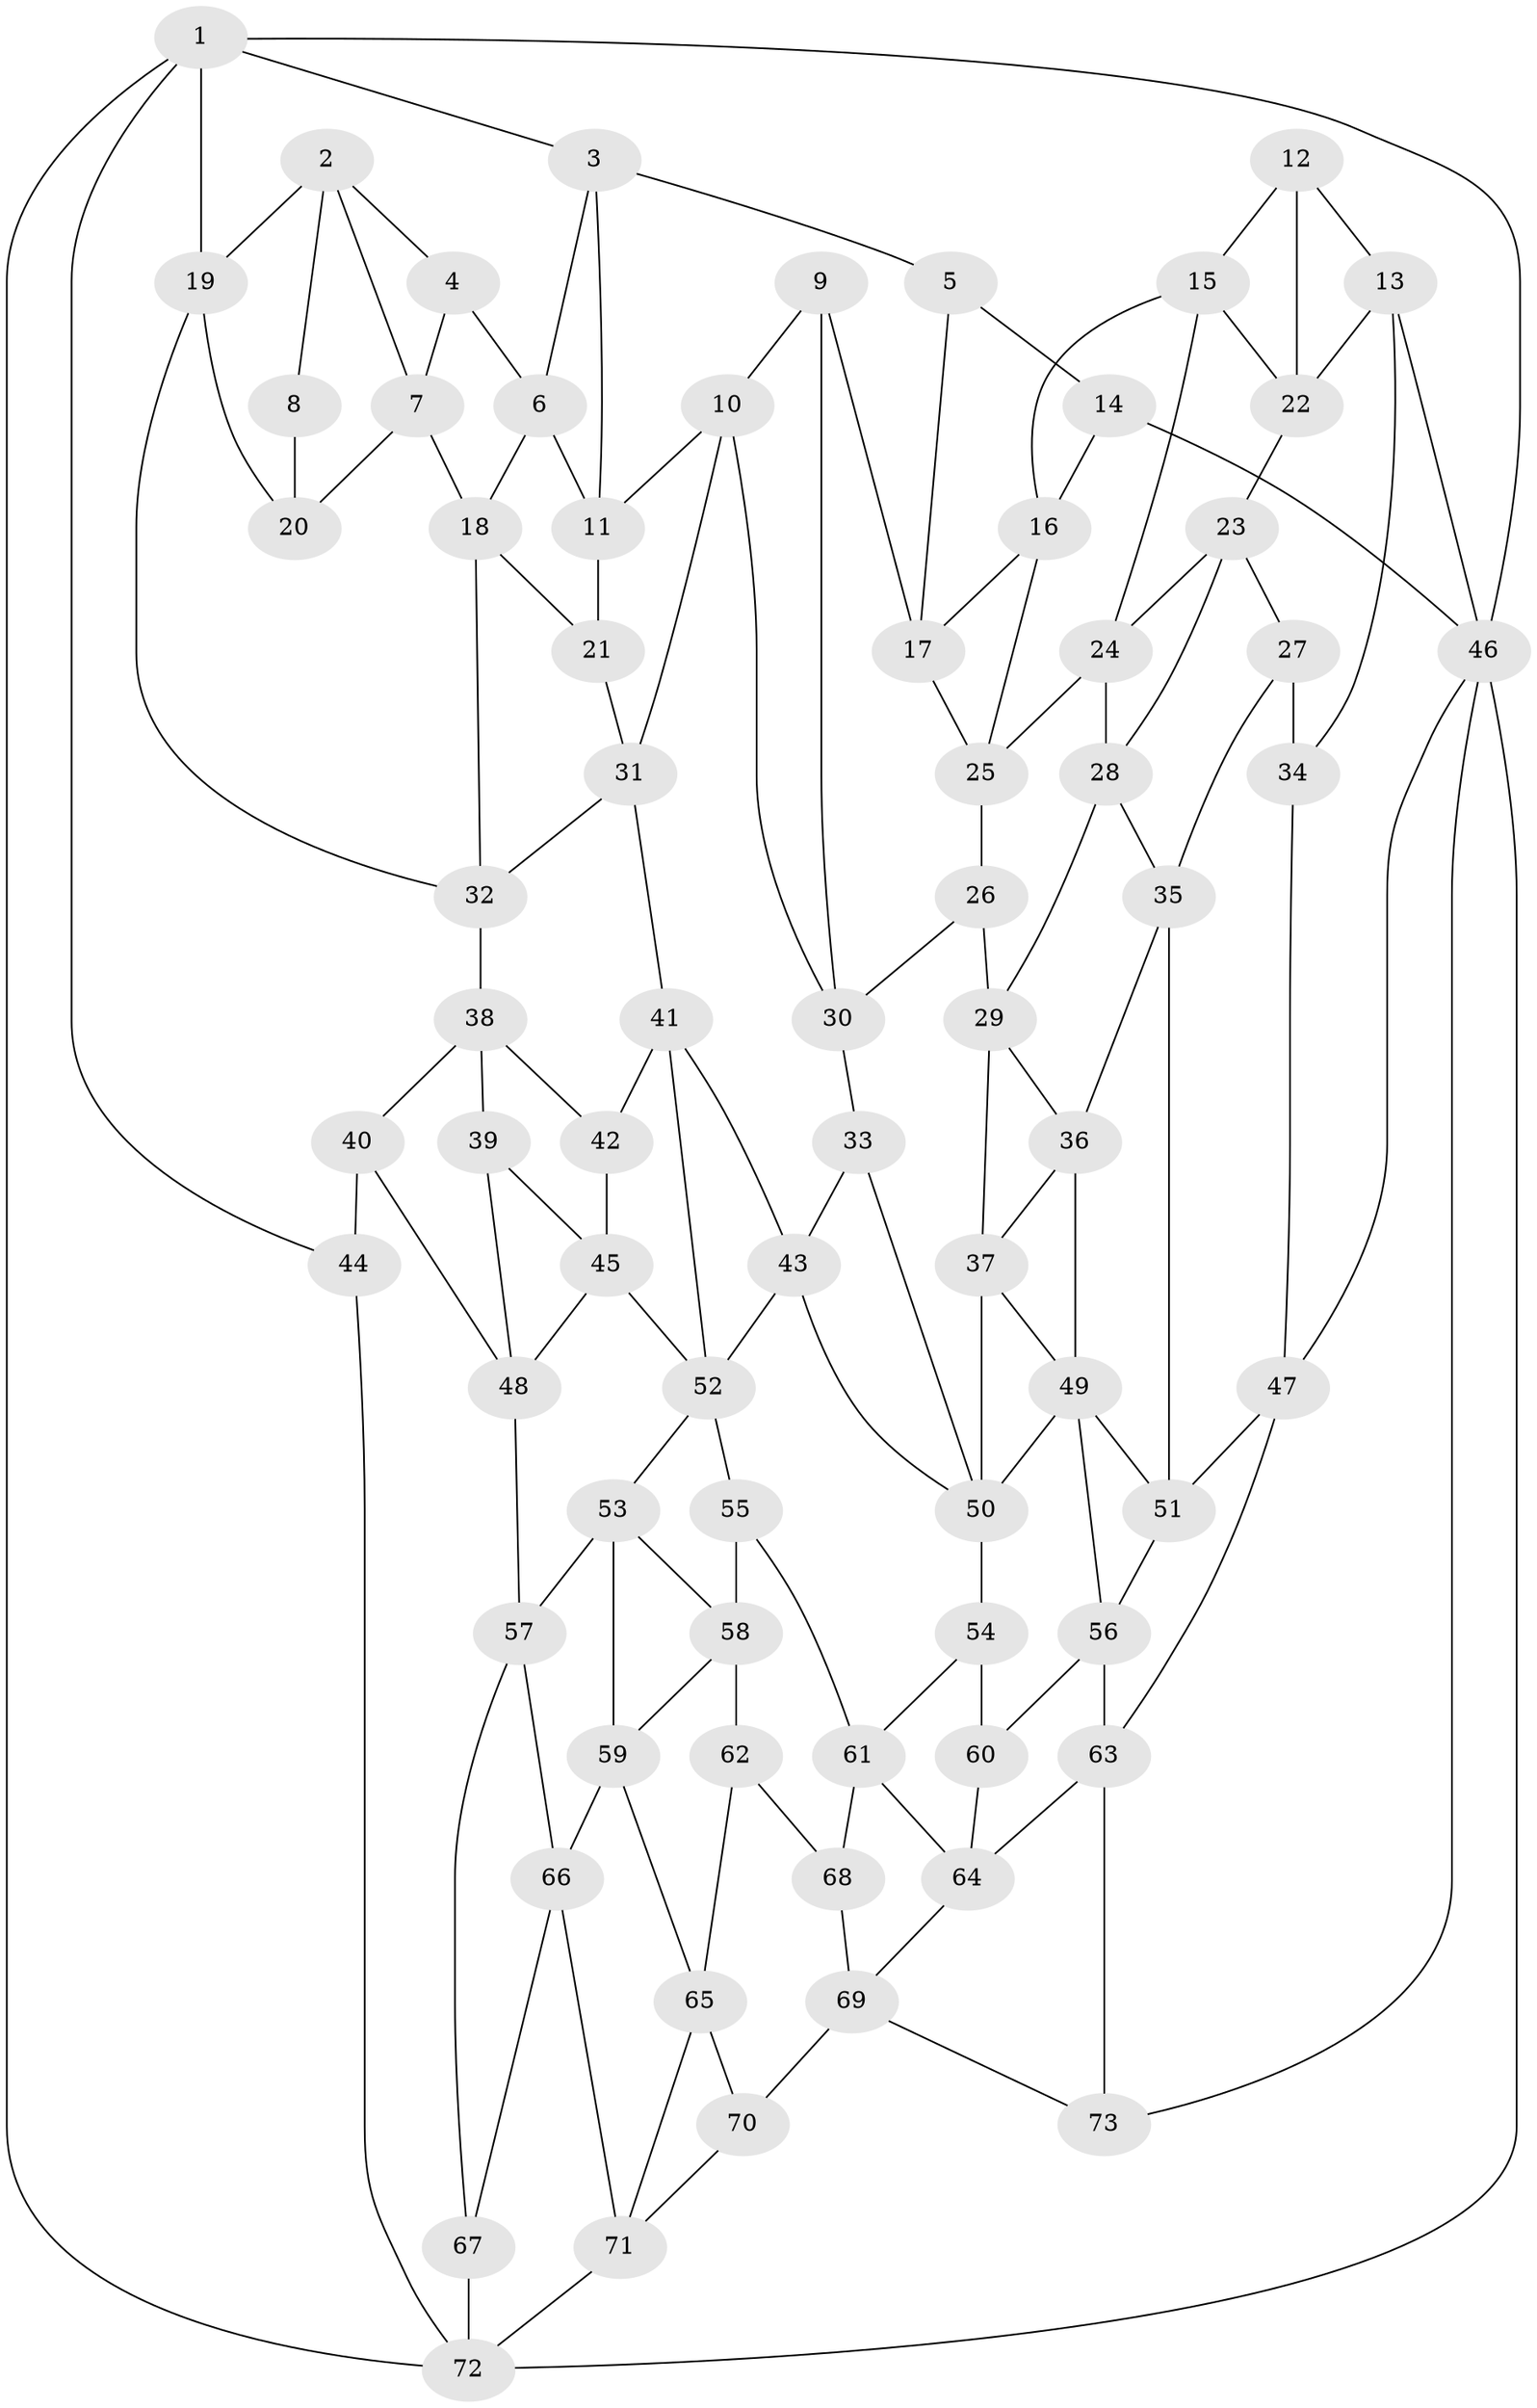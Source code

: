 // original degree distribution, {3: 0.027586206896551724, 6: 0.23448275862068965, 5: 0.5103448275862069, 4: 0.22758620689655173}
// Generated by graph-tools (version 1.1) at 2025/27/03/09/25 03:27:05]
// undirected, 73 vertices, 137 edges
graph export_dot {
graph [start="1"]
  node [color=gray90,style=filled];
  1;
  2;
  3;
  4;
  5;
  6;
  7;
  8;
  9;
  10;
  11;
  12;
  13;
  14;
  15;
  16;
  17;
  18;
  19;
  20;
  21;
  22;
  23;
  24;
  25;
  26;
  27;
  28;
  29;
  30;
  31;
  32;
  33;
  34;
  35;
  36;
  37;
  38;
  39;
  40;
  41;
  42;
  43;
  44;
  45;
  46;
  47;
  48;
  49;
  50;
  51;
  52;
  53;
  54;
  55;
  56;
  57;
  58;
  59;
  60;
  61;
  62;
  63;
  64;
  65;
  66;
  67;
  68;
  69;
  70;
  71;
  72;
  73;
  1 -- 3 [weight=1.0];
  1 -- 19 [weight=1.0];
  1 -- 44 [weight=1.0];
  1 -- 46 [weight=1.0];
  1 -- 72 [weight=1.0];
  2 -- 4 [weight=1.0];
  2 -- 7 [weight=1.0];
  2 -- 8 [weight=1.0];
  2 -- 19 [weight=1.0];
  3 -- 5 [weight=1.0];
  3 -- 6 [weight=1.0];
  3 -- 11 [weight=1.0];
  4 -- 6 [weight=1.0];
  4 -- 7 [weight=1.0];
  5 -- 14 [weight=1.0];
  5 -- 17 [weight=1.0];
  6 -- 11 [weight=1.0];
  6 -- 18 [weight=1.0];
  7 -- 18 [weight=1.0];
  7 -- 20 [weight=1.0];
  8 -- 20 [weight=2.0];
  9 -- 10 [weight=1.0];
  9 -- 17 [weight=1.0];
  9 -- 30 [weight=1.0];
  10 -- 11 [weight=1.0];
  10 -- 30 [weight=1.0];
  10 -- 31 [weight=1.0];
  11 -- 21 [weight=1.0];
  12 -- 13 [weight=1.0];
  12 -- 15 [weight=1.0];
  12 -- 22 [weight=1.0];
  13 -- 22 [weight=1.0];
  13 -- 34 [weight=1.0];
  13 -- 46 [weight=1.0];
  14 -- 16 [weight=1.0];
  14 -- 46 [weight=1.0];
  15 -- 16 [weight=1.0];
  15 -- 22 [weight=1.0];
  15 -- 24 [weight=1.0];
  16 -- 17 [weight=1.0];
  16 -- 25 [weight=1.0];
  17 -- 25 [weight=1.0];
  18 -- 21 [weight=1.0];
  18 -- 32 [weight=1.0];
  19 -- 20 [weight=1.0];
  19 -- 32 [weight=1.0];
  21 -- 31 [weight=1.0];
  22 -- 23 [weight=1.0];
  23 -- 24 [weight=1.0];
  23 -- 27 [weight=1.0];
  23 -- 28 [weight=1.0];
  24 -- 25 [weight=1.0];
  24 -- 28 [weight=1.0];
  25 -- 26 [weight=1.0];
  26 -- 29 [weight=1.0];
  26 -- 30 [weight=1.0];
  27 -- 34 [weight=2.0];
  27 -- 35 [weight=1.0];
  28 -- 29 [weight=1.0];
  28 -- 35 [weight=1.0];
  29 -- 36 [weight=1.0];
  29 -- 37 [weight=1.0];
  30 -- 33 [weight=1.0];
  31 -- 32 [weight=1.0];
  31 -- 41 [weight=1.0];
  32 -- 38 [weight=1.0];
  33 -- 43 [weight=1.0];
  33 -- 50 [weight=1.0];
  34 -- 47 [weight=1.0];
  35 -- 36 [weight=1.0];
  35 -- 51 [weight=1.0];
  36 -- 37 [weight=1.0];
  36 -- 49 [weight=1.0];
  37 -- 49 [weight=1.0];
  37 -- 50 [weight=1.0];
  38 -- 39 [weight=1.0];
  38 -- 40 [weight=1.0];
  38 -- 42 [weight=1.0];
  39 -- 45 [weight=1.0];
  39 -- 48 [weight=1.0];
  40 -- 44 [weight=2.0];
  40 -- 48 [weight=1.0];
  41 -- 42 [weight=1.0];
  41 -- 43 [weight=1.0];
  41 -- 52 [weight=1.0];
  42 -- 45 [weight=1.0];
  43 -- 50 [weight=1.0];
  43 -- 52 [weight=1.0];
  44 -- 72 [weight=1.0];
  45 -- 48 [weight=1.0];
  45 -- 52 [weight=1.0];
  46 -- 47 [weight=1.0];
  46 -- 72 [weight=1.0];
  46 -- 73 [weight=1.0];
  47 -- 51 [weight=1.0];
  47 -- 63 [weight=1.0];
  48 -- 57 [weight=1.0];
  49 -- 50 [weight=2.0];
  49 -- 51 [weight=1.0];
  49 -- 56 [weight=1.0];
  50 -- 54 [weight=1.0];
  51 -- 56 [weight=1.0];
  52 -- 53 [weight=1.0];
  52 -- 55 [weight=2.0];
  53 -- 57 [weight=1.0];
  53 -- 58 [weight=1.0];
  53 -- 59 [weight=1.0];
  54 -- 60 [weight=2.0];
  54 -- 61 [weight=1.0];
  55 -- 58 [weight=1.0];
  55 -- 61 [weight=1.0];
  56 -- 60 [weight=1.0];
  56 -- 63 [weight=1.0];
  57 -- 66 [weight=1.0];
  57 -- 67 [weight=1.0];
  58 -- 59 [weight=1.0];
  58 -- 62 [weight=1.0];
  59 -- 65 [weight=1.0];
  59 -- 66 [weight=1.0];
  60 -- 64 [weight=1.0];
  61 -- 64 [weight=1.0];
  61 -- 68 [weight=1.0];
  62 -- 65 [weight=1.0];
  62 -- 68 [weight=2.0];
  63 -- 64 [weight=1.0];
  63 -- 73 [weight=1.0];
  64 -- 69 [weight=1.0];
  65 -- 70 [weight=1.0];
  65 -- 71 [weight=1.0];
  66 -- 67 [weight=1.0];
  66 -- 71 [weight=1.0];
  67 -- 72 [weight=2.0];
  68 -- 69 [weight=1.0];
  69 -- 70 [weight=1.0];
  69 -- 73 [weight=1.0];
  70 -- 71 [weight=1.0];
  71 -- 72 [weight=1.0];
}
